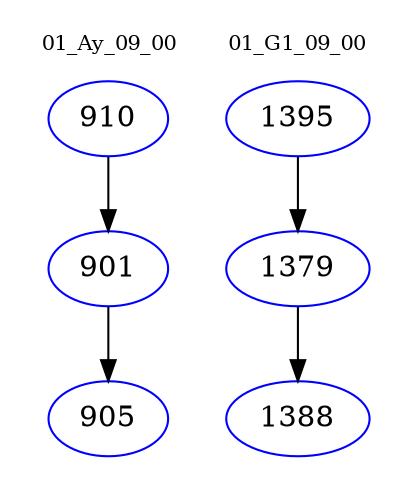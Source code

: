digraph{
subgraph cluster_0 {
color = white
label = "01_Ay_09_00";
fontsize=10;
T0_910 [label="910", color="blue"]
T0_910 -> T0_901 [color="black"]
T0_901 [label="901", color="blue"]
T0_901 -> T0_905 [color="black"]
T0_905 [label="905", color="blue"]
}
subgraph cluster_1 {
color = white
label = "01_G1_09_00";
fontsize=10;
T1_1395 [label="1395", color="blue"]
T1_1395 -> T1_1379 [color="black"]
T1_1379 [label="1379", color="blue"]
T1_1379 -> T1_1388 [color="black"]
T1_1388 [label="1388", color="blue"]
}
}
